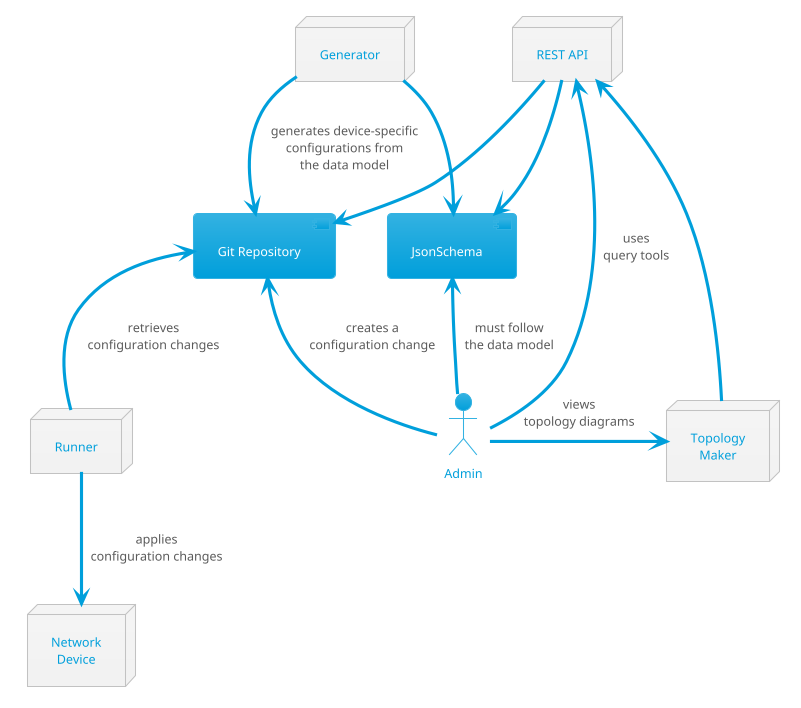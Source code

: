 @startuml name Git as Source of Truth

!theme bluegray
skinparam DefaultTextAlignment center
skinparam BackgroundColor White
skinparam Dpi 100

node RESTAPI as "REST API"
node Topology as "Topology\nMaker"
node Generator
component Repository as "Git Repository"
node Runner
node NetworkDevice as "Network\nDevice"
component JsonSchema
actor Admin

Generator -down-> JsonSchema
Generator -down-> Repository: generates device-specific\nconfigurations from\nthe data model
RESTAPI --> JsonSchema
RESTAPI -right-> Repository
Topology -up-> RESTAPI
Admin -right-> Topology: views\ntopology diagrams
Admin -up-> JsonSchema: must follow\nthe data model
Admin -up-> Repository: creates a\nconfiguration change
Admin -up-> RESTAPI: uses\nquery tools
Runner -up-> Repository: retrieves\nconfiguration changes
Runner -down-> NetworkDevice: applies\nconfiguration changes
@enduml